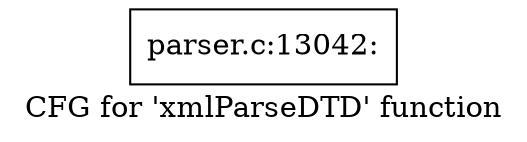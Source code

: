 digraph "CFG for 'xmlParseDTD' function" {
	label="CFG for 'xmlParseDTD' function";

	Node0x5ebdb20 [shape=record,label="{parser.c:13042:}"];
}
